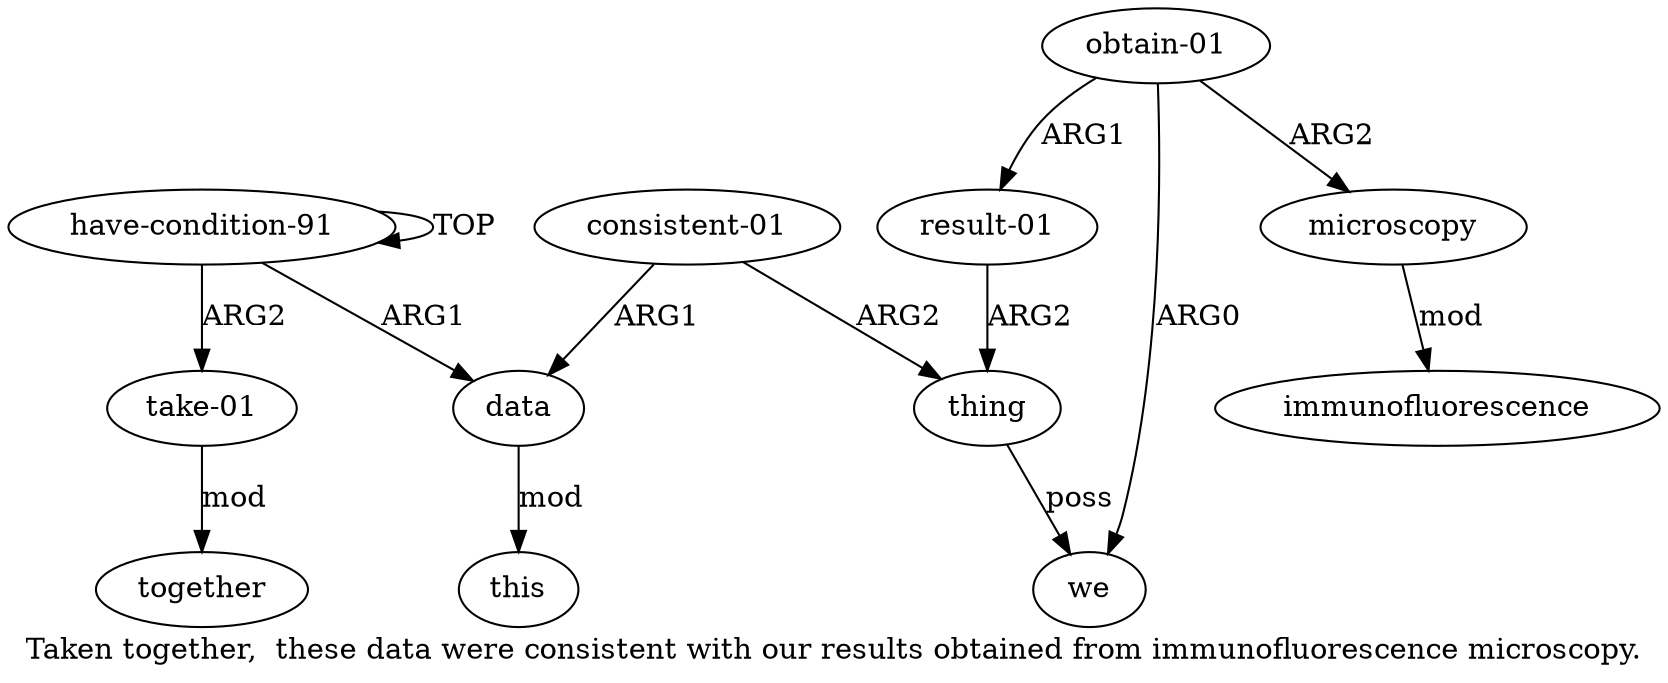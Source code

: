 digraph  {
	graph [label="Taken together,  these data were consistent with our results obtained from immunofluorescence microscopy."];
	node [label="\N"];
	a11	 [color=black,
		gold_ind=11,
		gold_label=together,
		label=together,
		test_ind=11,
		test_label=together];
	a10	 [color=black,
		gold_ind=10,
		gold_label="take-01",
		label="take-01",
		test_ind=10,
		test_label="take-01"];
	a10 -> a11 [key=0,
	color=black,
	gold_label=mod,
	label=mod,
	test_label=mod];
a1 [color=black,
	gold_ind=1,
	gold_label=data,
	label=data,
	test_ind=1,
	test_label=data];
a9 [color=black,
	gold_ind=9,
	gold_label=this,
	label=this,
	test_ind=9,
	test_label=this];
a1 -> a9 [key=0,
color=black,
gold_label=mod,
label=mod,
test_label=mod];
a0 [color=black,
gold_ind=0,
gold_label="have-condition-91",
label="have-condition-91",
test_ind=0,
test_label="have-condition-91"];
a0 -> a10 [key=0,
color=black,
gold_label=ARG2,
label=ARG2,
test_label=ARG2];
a0 -> a1 [key=0,
color=black,
gold_label=ARG1,
label=ARG1,
test_label=ARG1];
a0 -> a0 [key=0,
color=black,
gold_label=TOP,
label=TOP,
test_label=TOP];
a3 [color=black,
gold_ind=3,
gold_label=thing,
label=thing,
test_ind=3,
test_label=thing];
a8 [color=black,
gold_ind=8,
gold_label=we,
label=we,
test_ind=8,
test_label=we];
a3 -> a8 [key=0,
color=black,
gold_label=poss,
label=poss,
test_label=poss];
a2 [color=black,
gold_ind=2,
gold_label="consistent-01",
label="consistent-01",
test_ind=2,
test_label="consistent-01"];
a2 -> a1 [key=0,
color=black,
gold_label=ARG1,
label=ARG1,
test_label=ARG1];
a2 -> a3 [key=0,
color=black,
gold_label=ARG2,
label=ARG2,
test_label=ARG2];
a5 [color=black,
gold_ind=5,
gold_label="obtain-01",
label="obtain-01",
test_ind=5,
test_label="obtain-01"];
a4 [color=black,
gold_ind=4,
gold_label="result-01",
label="result-01",
test_ind=4,
test_label="result-01"];
a5 -> a4 [key=0,
color=black,
gold_label=ARG1,
label=ARG1,
test_label=ARG1];
a6 [color=black,
gold_ind=6,
gold_label=microscopy,
label=microscopy,
test_ind=6,
test_label=microscopy];
a5 -> a6 [key=0,
color=black,
gold_label=ARG2,
label=ARG2,
test_label=ARG2];
a5 -> a8 [key=0,
color=black,
gold_label=ARG0,
label=ARG0,
test_label=ARG0];
a4 -> a3 [key=0,
color=black,
gold_label=ARG2,
label=ARG2,
test_label=ARG2];
a7 [color=black,
gold_ind=7,
gold_label=immunofluorescence,
label=immunofluorescence,
test_ind=7,
test_label=immunofluorescence];
a6 -> a7 [key=0,
color=black,
gold_label=mod,
label=mod,
test_label=mod];
}
